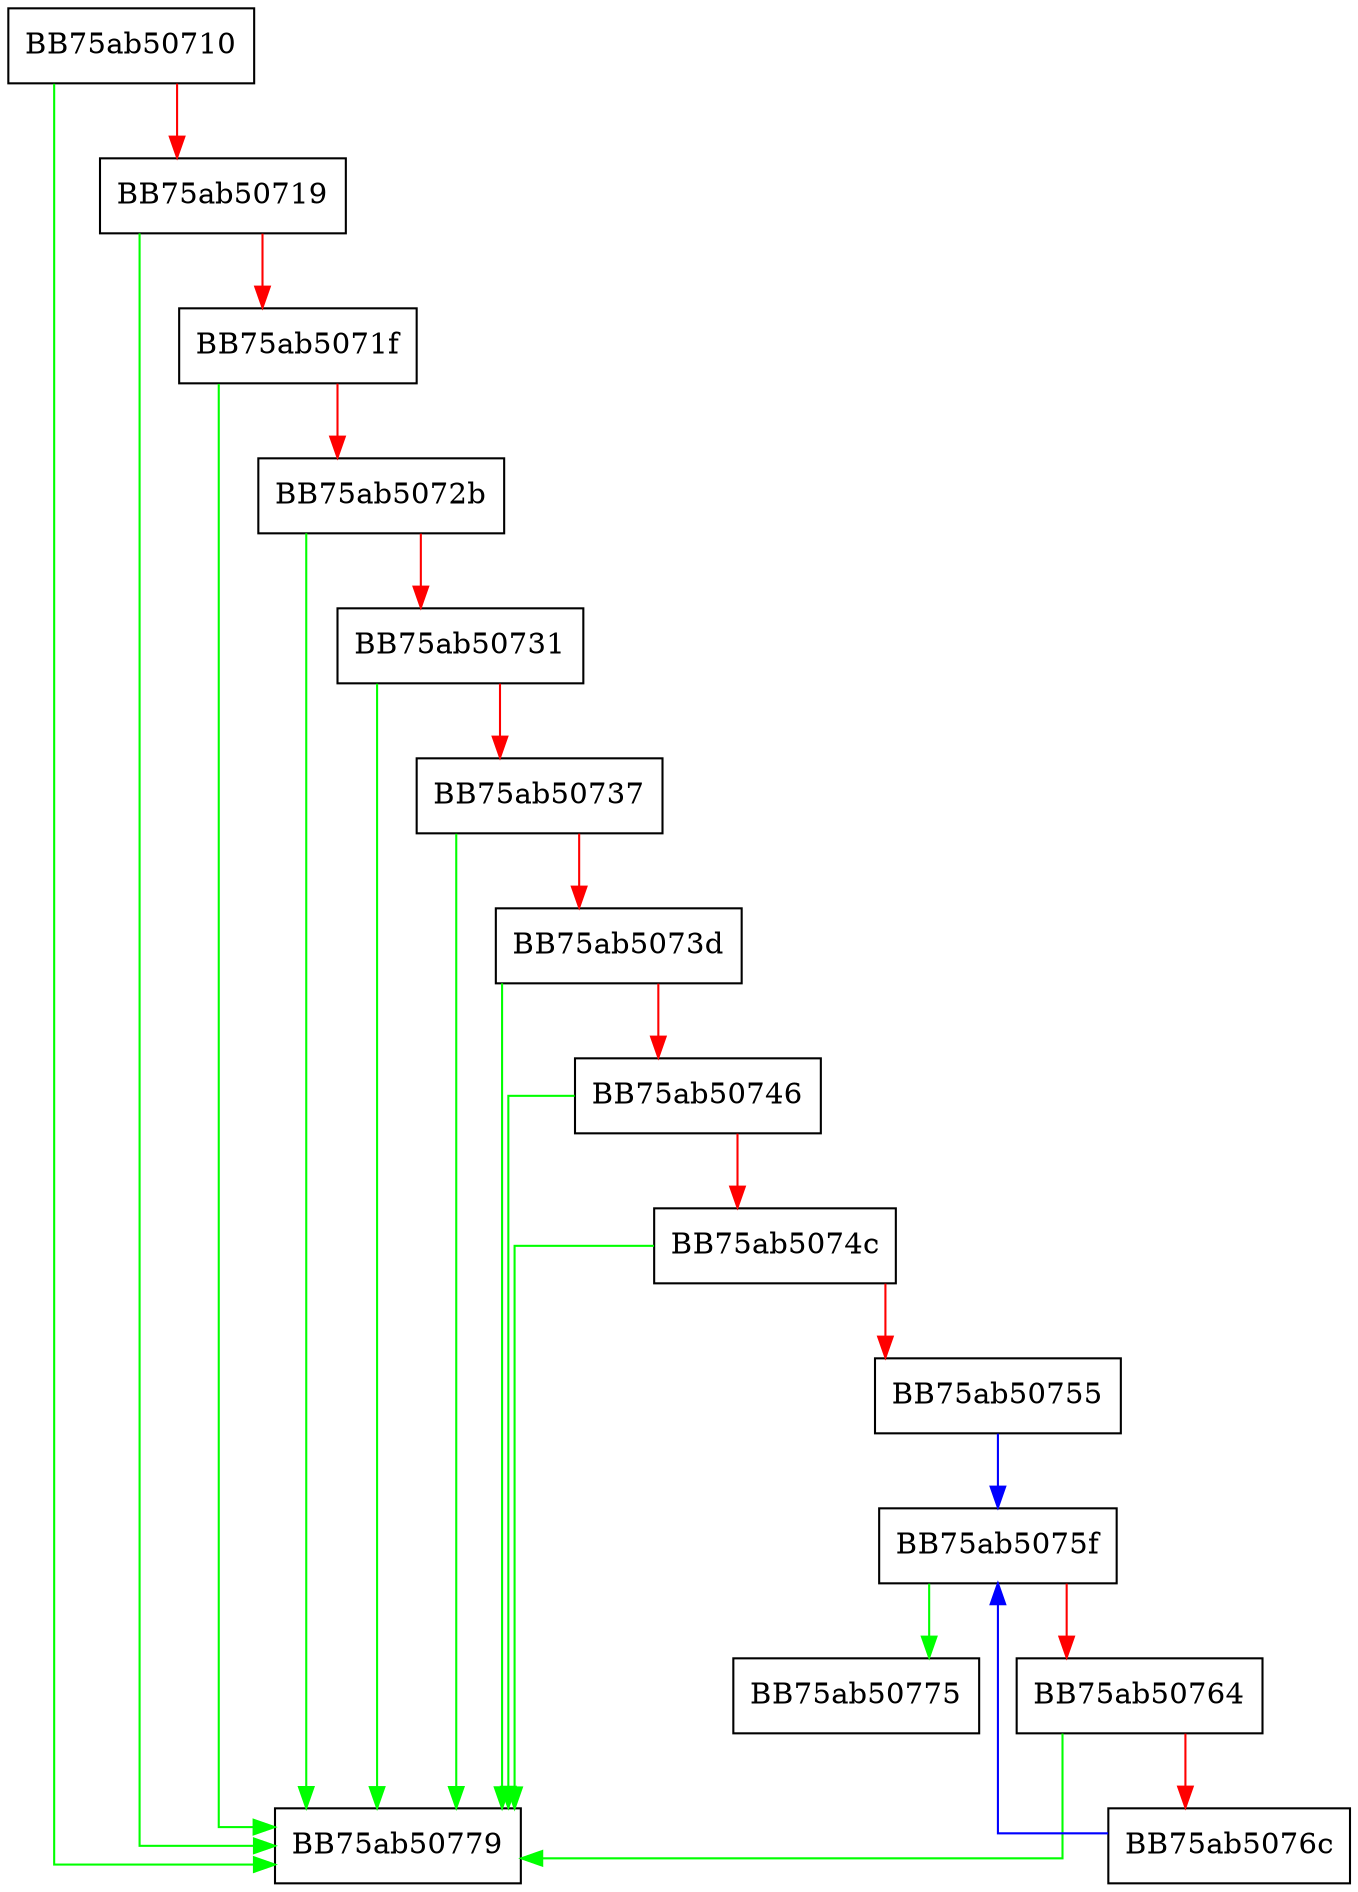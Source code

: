 digraph isCandidateForInOpt {
  node [shape="box"];
  graph [splines=ortho];
  BB75ab50710 -> BB75ab50779 [color="green"];
  BB75ab50710 -> BB75ab50719 [color="red"];
  BB75ab50719 -> BB75ab50779 [color="green"];
  BB75ab50719 -> BB75ab5071f [color="red"];
  BB75ab5071f -> BB75ab50779 [color="green"];
  BB75ab5071f -> BB75ab5072b [color="red"];
  BB75ab5072b -> BB75ab50779 [color="green"];
  BB75ab5072b -> BB75ab50731 [color="red"];
  BB75ab50731 -> BB75ab50779 [color="green"];
  BB75ab50731 -> BB75ab50737 [color="red"];
  BB75ab50737 -> BB75ab50779 [color="green"];
  BB75ab50737 -> BB75ab5073d [color="red"];
  BB75ab5073d -> BB75ab50779 [color="green"];
  BB75ab5073d -> BB75ab50746 [color="red"];
  BB75ab50746 -> BB75ab50779 [color="green"];
  BB75ab50746 -> BB75ab5074c [color="red"];
  BB75ab5074c -> BB75ab50779 [color="green"];
  BB75ab5074c -> BB75ab50755 [color="red"];
  BB75ab50755 -> BB75ab5075f [color="blue"];
  BB75ab5075f -> BB75ab50775 [color="green"];
  BB75ab5075f -> BB75ab50764 [color="red"];
  BB75ab50764 -> BB75ab50779 [color="green"];
  BB75ab50764 -> BB75ab5076c [color="red"];
  BB75ab5076c -> BB75ab5075f [color="blue"];
}
